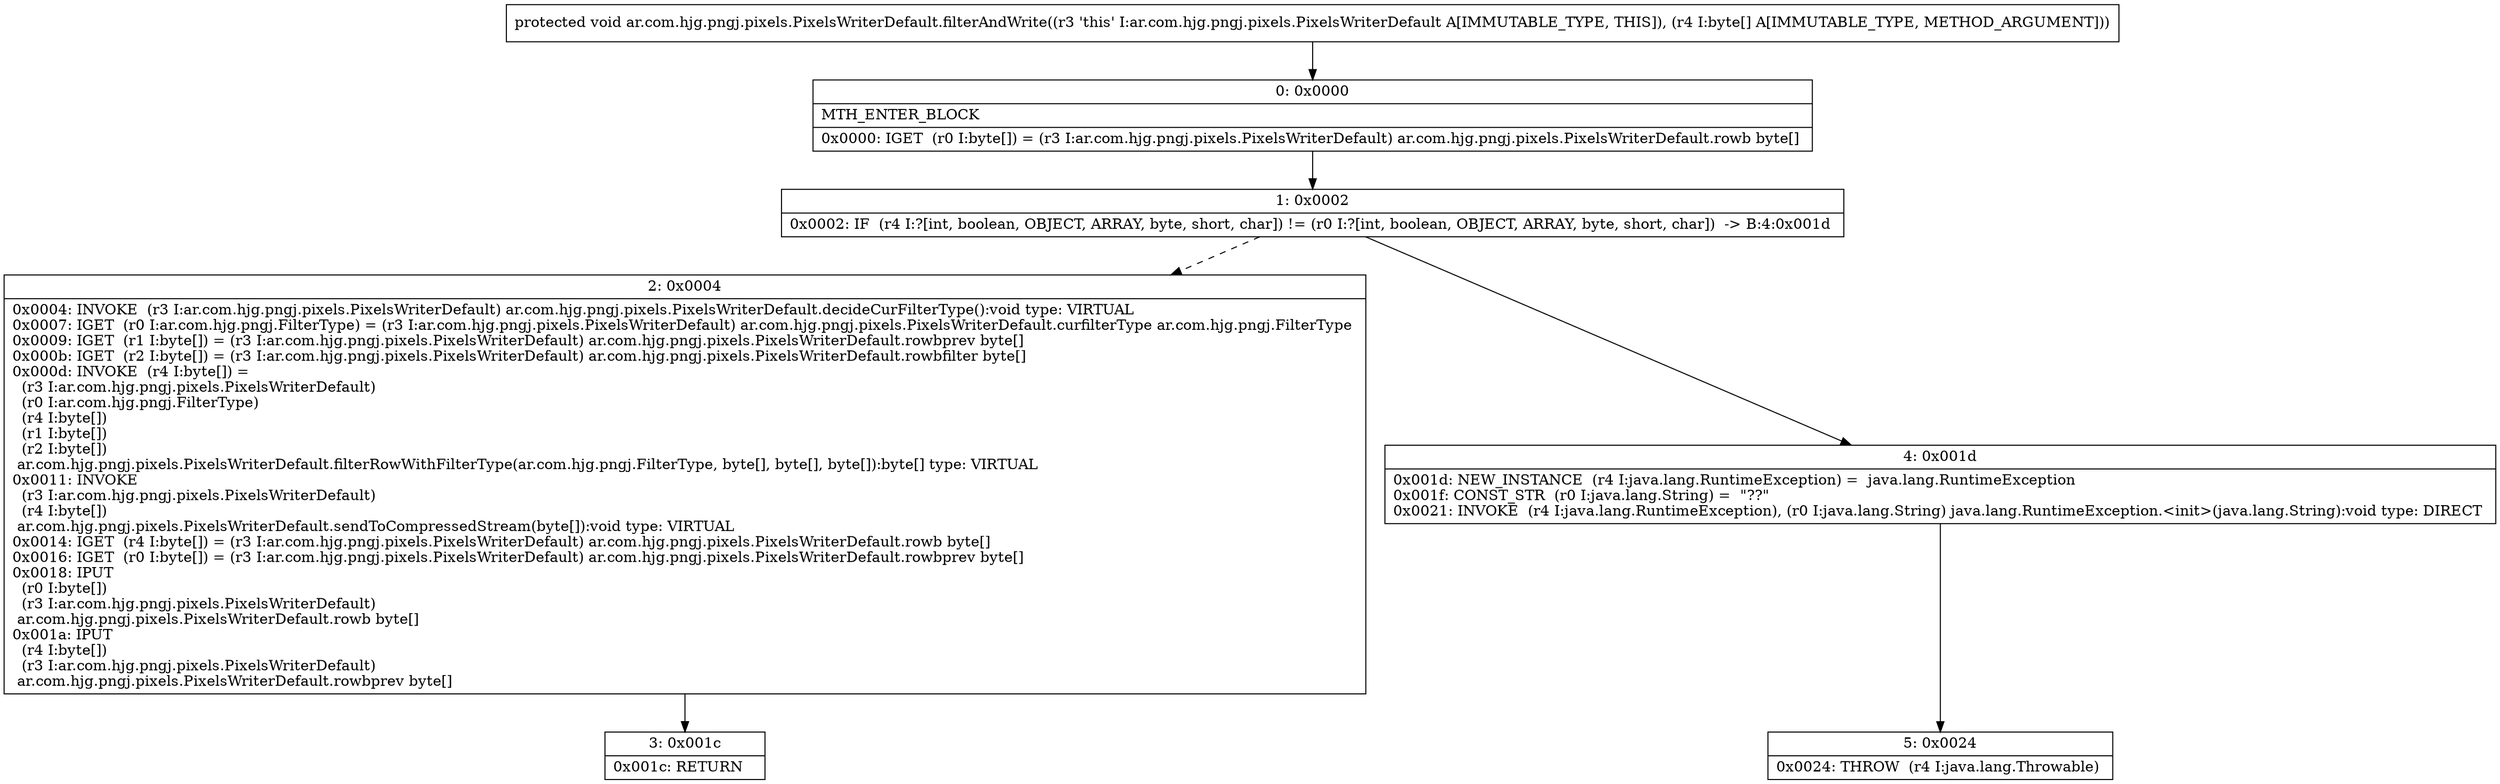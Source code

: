 digraph "CFG forar.com.hjg.pngj.pixels.PixelsWriterDefault.filterAndWrite([B)V" {
Node_0 [shape=record,label="{0\:\ 0x0000|MTH_ENTER_BLOCK\l|0x0000: IGET  (r0 I:byte[]) = (r3 I:ar.com.hjg.pngj.pixels.PixelsWriterDefault) ar.com.hjg.pngj.pixels.PixelsWriterDefault.rowb byte[] \l}"];
Node_1 [shape=record,label="{1\:\ 0x0002|0x0002: IF  (r4 I:?[int, boolean, OBJECT, ARRAY, byte, short, char]) != (r0 I:?[int, boolean, OBJECT, ARRAY, byte, short, char])  \-\> B:4:0x001d \l}"];
Node_2 [shape=record,label="{2\:\ 0x0004|0x0004: INVOKE  (r3 I:ar.com.hjg.pngj.pixels.PixelsWriterDefault) ar.com.hjg.pngj.pixels.PixelsWriterDefault.decideCurFilterType():void type: VIRTUAL \l0x0007: IGET  (r0 I:ar.com.hjg.pngj.FilterType) = (r3 I:ar.com.hjg.pngj.pixels.PixelsWriterDefault) ar.com.hjg.pngj.pixels.PixelsWriterDefault.curfilterType ar.com.hjg.pngj.FilterType \l0x0009: IGET  (r1 I:byte[]) = (r3 I:ar.com.hjg.pngj.pixels.PixelsWriterDefault) ar.com.hjg.pngj.pixels.PixelsWriterDefault.rowbprev byte[] \l0x000b: IGET  (r2 I:byte[]) = (r3 I:ar.com.hjg.pngj.pixels.PixelsWriterDefault) ar.com.hjg.pngj.pixels.PixelsWriterDefault.rowbfilter byte[] \l0x000d: INVOKE  (r4 I:byte[]) = \l  (r3 I:ar.com.hjg.pngj.pixels.PixelsWriterDefault)\l  (r0 I:ar.com.hjg.pngj.FilterType)\l  (r4 I:byte[])\l  (r1 I:byte[])\l  (r2 I:byte[])\l ar.com.hjg.pngj.pixels.PixelsWriterDefault.filterRowWithFilterType(ar.com.hjg.pngj.FilterType, byte[], byte[], byte[]):byte[] type: VIRTUAL \l0x0011: INVOKE  \l  (r3 I:ar.com.hjg.pngj.pixels.PixelsWriterDefault)\l  (r4 I:byte[])\l ar.com.hjg.pngj.pixels.PixelsWriterDefault.sendToCompressedStream(byte[]):void type: VIRTUAL \l0x0014: IGET  (r4 I:byte[]) = (r3 I:ar.com.hjg.pngj.pixels.PixelsWriterDefault) ar.com.hjg.pngj.pixels.PixelsWriterDefault.rowb byte[] \l0x0016: IGET  (r0 I:byte[]) = (r3 I:ar.com.hjg.pngj.pixels.PixelsWriterDefault) ar.com.hjg.pngj.pixels.PixelsWriterDefault.rowbprev byte[] \l0x0018: IPUT  \l  (r0 I:byte[])\l  (r3 I:ar.com.hjg.pngj.pixels.PixelsWriterDefault)\l ar.com.hjg.pngj.pixels.PixelsWriterDefault.rowb byte[] \l0x001a: IPUT  \l  (r4 I:byte[])\l  (r3 I:ar.com.hjg.pngj.pixels.PixelsWriterDefault)\l ar.com.hjg.pngj.pixels.PixelsWriterDefault.rowbprev byte[] \l}"];
Node_3 [shape=record,label="{3\:\ 0x001c|0x001c: RETURN   \l}"];
Node_4 [shape=record,label="{4\:\ 0x001d|0x001d: NEW_INSTANCE  (r4 I:java.lang.RuntimeException) =  java.lang.RuntimeException \l0x001f: CONST_STR  (r0 I:java.lang.String) =  \"??\" \l0x0021: INVOKE  (r4 I:java.lang.RuntimeException), (r0 I:java.lang.String) java.lang.RuntimeException.\<init\>(java.lang.String):void type: DIRECT \l}"];
Node_5 [shape=record,label="{5\:\ 0x0024|0x0024: THROW  (r4 I:java.lang.Throwable) \l}"];
MethodNode[shape=record,label="{protected void ar.com.hjg.pngj.pixels.PixelsWriterDefault.filterAndWrite((r3 'this' I:ar.com.hjg.pngj.pixels.PixelsWriterDefault A[IMMUTABLE_TYPE, THIS]), (r4 I:byte[] A[IMMUTABLE_TYPE, METHOD_ARGUMENT])) }"];
MethodNode -> Node_0;
Node_0 -> Node_1;
Node_1 -> Node_2[style=dashed];
Node_1 -> Node_4;
Node_2 -> Node_3;
Node_4 -> Node_5;
}

